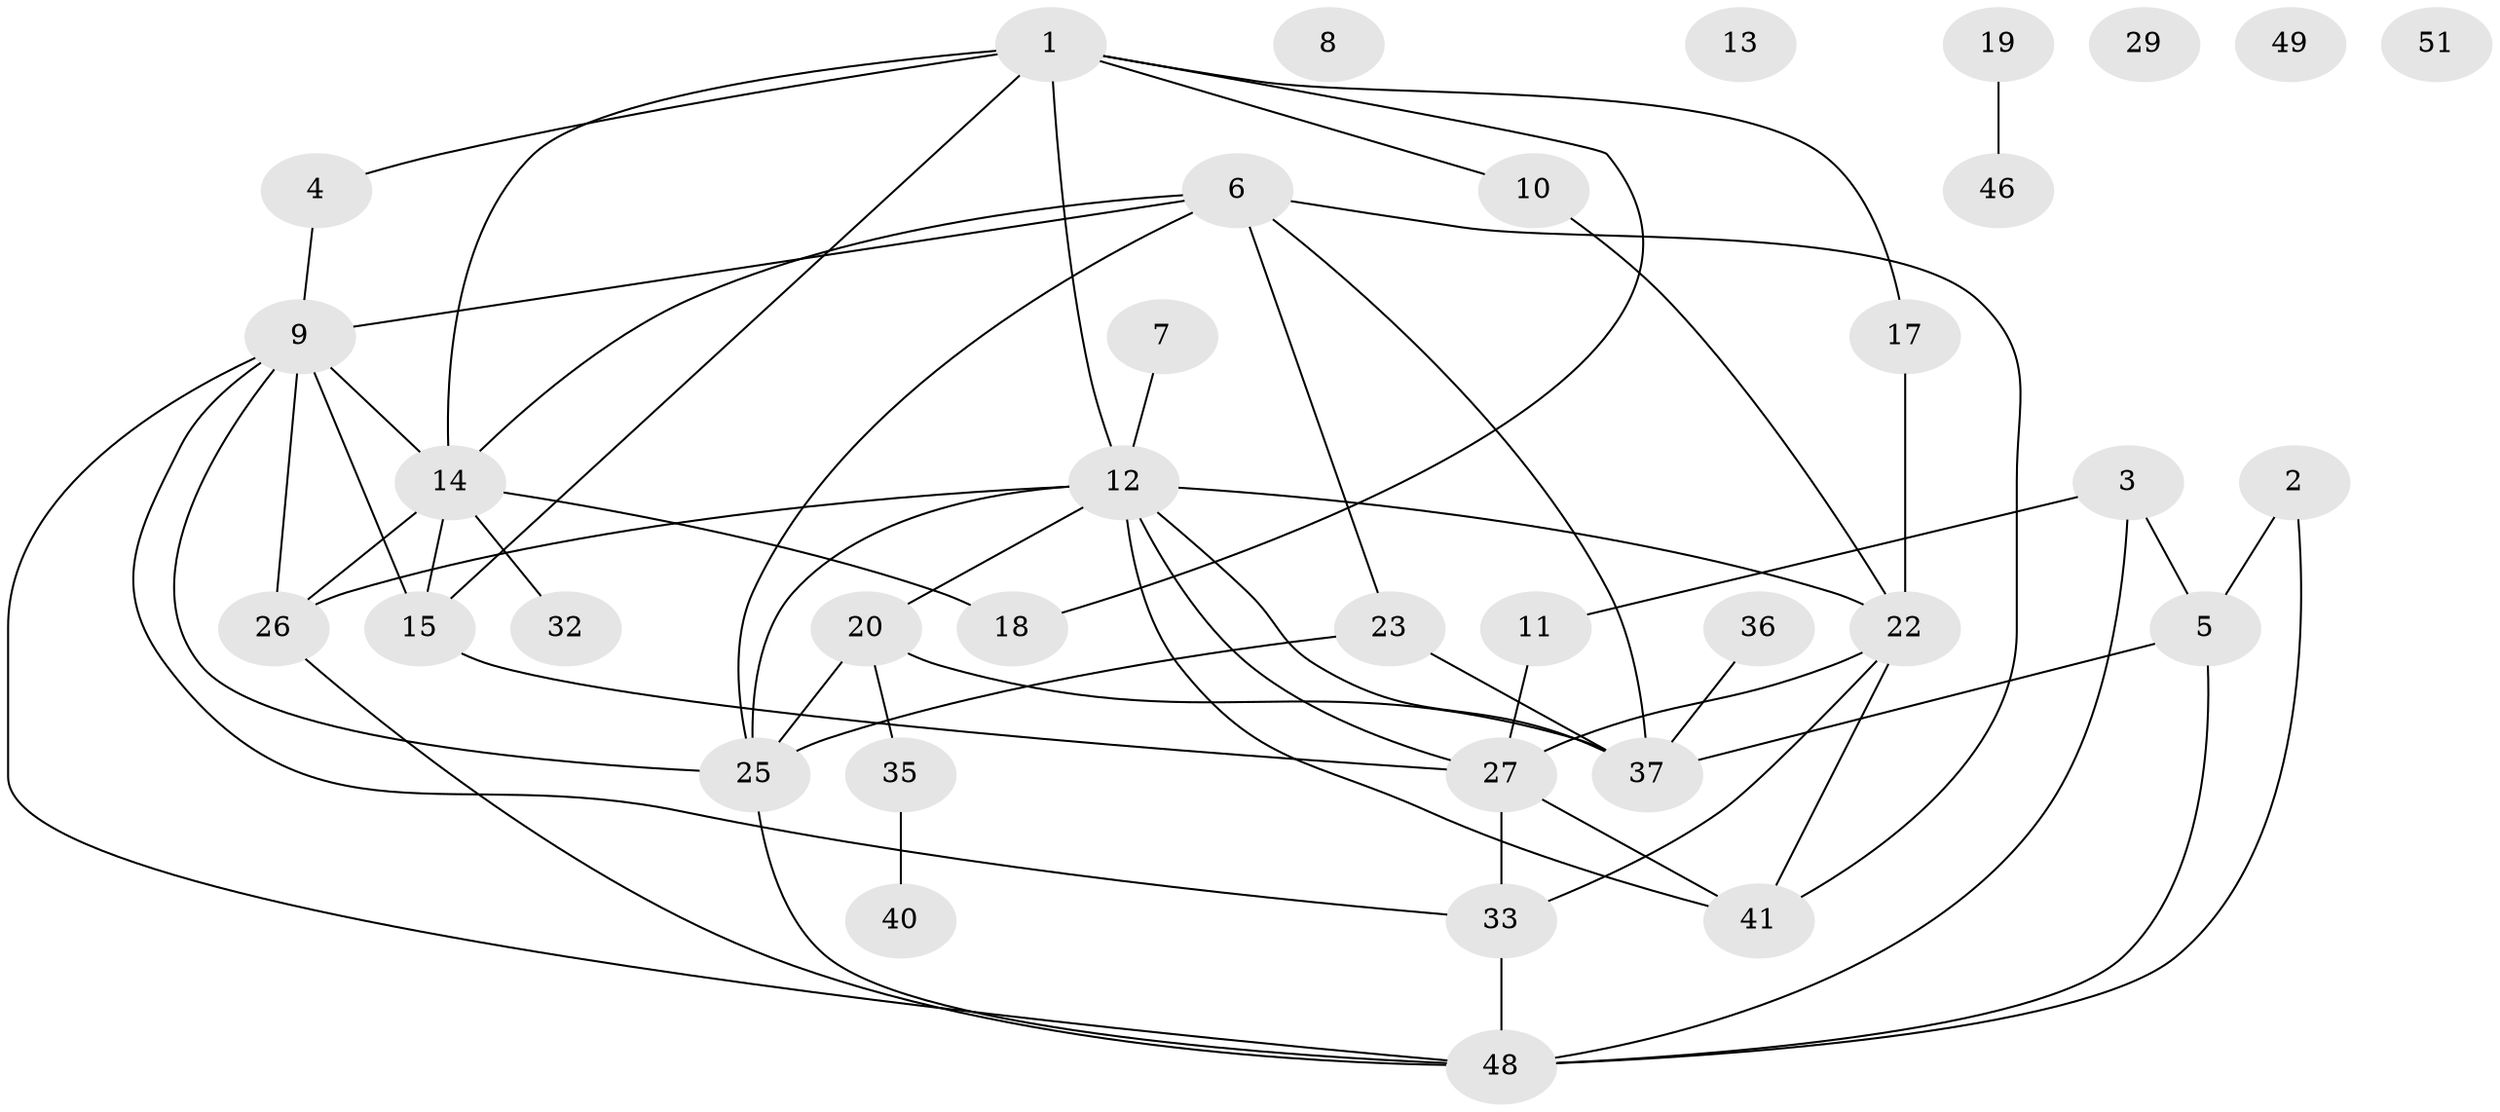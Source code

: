 // original degree distribution, {3: 0.16981132075471697, 2: 0.20754716981132076, 4: 0.18867924528301888, 1: 0.1509433962264151, 0: 0.09433962264150944, 5: 0.11320754716981132, 6: 0.05660377358490566, 7: 0.018867924528301886}
// Generated by graph-tools (version 1.1) at 2025/41/03/06/25 10:41:24]
// undirected, 36 vertices, 59 edges
graph export_dot {
graph [start="1"]
  node [color=gray90,style=filled];
  1 [super="+44"];
  2;
  3;
  4;
  5 [super="+16"];
  6 [super="+28"];
  7;
  8;
  9 [super="+21"];
  10;
  11 [super="+52"];
  12 [super="+42"];
  13;
  14 [super="+45"];
  15 [super="+53"];
  17 [super="+34"];
  18;
  19 [super="+39"];
  20 [super="+24"];
  22 [super="+31"];
  23;
  25 [super="+30"];
  26;
  27 [super="+47"];
  29;
  32;
  33;
  35;
  36;
  37 [super="+38"];
  40;
  41 [super="+43"];
  46;
  48 [super="+50"];
  49;
  51;
  1 -- 10;
  1 -- 17;
  1 -- 18;
  1 -- 4;
  1 -- 12;
  1 -- 14;
  1 -- 15;
  2 -- 5;
  2 -- 48;
  3 -- 48;
  3 -- 11;
  3 -- 5;
  4 -- 9;
  5 -- 37;
  5 -- 48;
  6 -- 37;
  6 -- 23;
  6 -- 9;
  6 -- 41;
  6 -- 14;
  6 -- 25;
  7 -- 12;
  9 -- 26;
  9 -- 48;
  9 -- 33;
  9 -- 15;
  9 -- 14;
  9 -- 25;
  10 -- 22;
  11 -- 27;
  12 -- 26;
  12 -- 27;
  12 -- 20;
  12 -- 37;
  12 -- 22;
  12 -- 41;
  12 -- 25;
  14 -- 32;
  14 -- 18;
  14 -- 26;
  14 -- 15;
  15 -- 27;
  17 -- 22;
  19 -- 46;
  20 -- 37;
  20 -- 35;
  20 -- 25;
  22 -- 27;
  22 -- 41;
  22 -- 33;
  23 -- 37;
  23 -- 25;
  25 -- 48;
  26 -- 48;
  27 -- 33;
  27 -- 41;
  33 -- 48;
  35 -- 40;
  36 -- 37;
}
